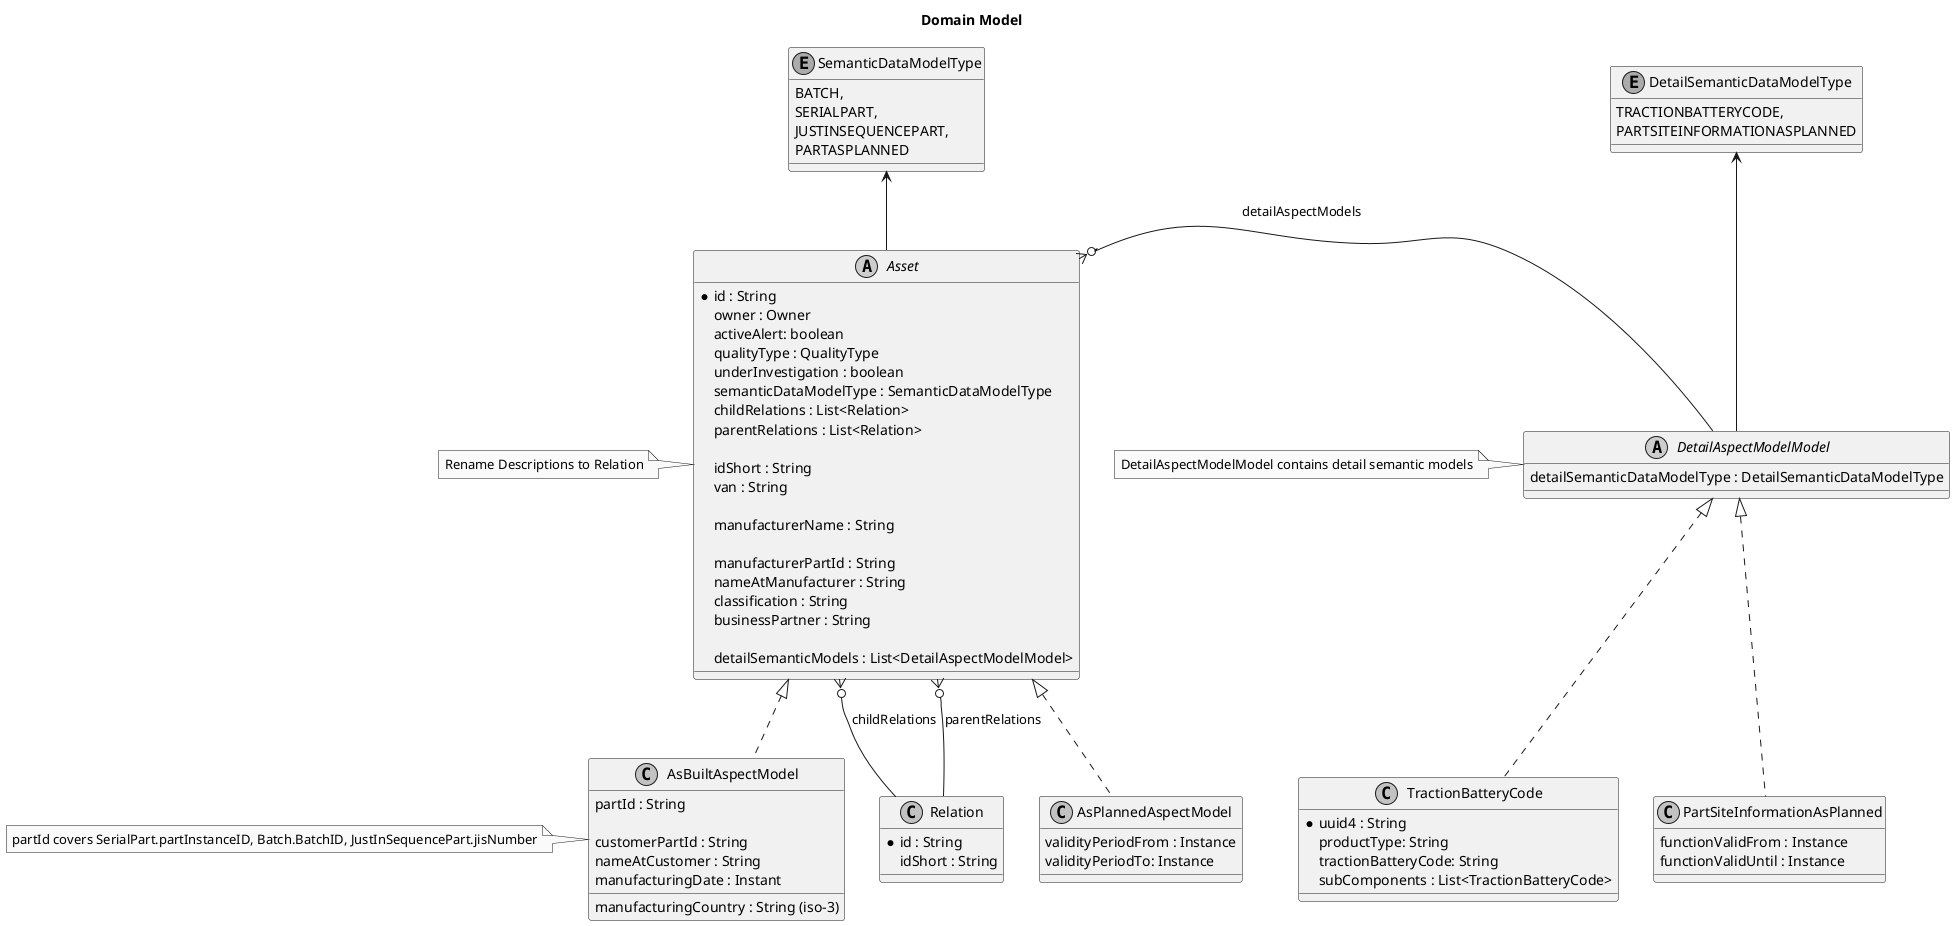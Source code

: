 @startuml

title: Domain Model
skinparam monochrome true
skinparam shadowing false

abstract Asset {
        *   id : String
        owner : Owner
        activeAlert: boolean
        qualityType : QualityType
        underInvestigation : boolean
        semanticDataModelType : SemanticDataModelType
        childRelations : List<Relation>
        parentRelations : List<Relation>

        idShort : String
        van : String

        manufacturerName : String /' BPN Lookup collection irs.bpns[] '/

        manufacturerPartId : String /' partTypeInformation.manufacturerPartId '/
        nameAtManufacturer : String /' partTypeInformation.nameAtManufacturer '/
        classification : String /' partTypeInformation.classification '/
        businessPartner : String /' BusinessPartner '/

        detailSemanticModels : List<DetailAspectModelModel>
}

note left
    Rename Descriptions to Relation
end note


abstract DetailAspectModelModel {
    detailSemanticDataModelType : DetailSemanticDataModelType
}
note left
    DetailAspectModelModel contains detail semantic models
end note


class Relation {
       *   id : String
       idShort : String
}

enum SemanticDataModelType {
    BATCH,
    SERIALPART,
    JUSTINSEQUENCEPART,
    PARTASPLANNED
}


enum DetailSemanticDataModelType {
    TRACTIONBATTERYCODE,
    PARTSITEINFORMATIONASPLANNED
}

class AsBuiltAspectModel {
    partId : String /' BatchID ,  jisNumber , partInstanceID'/

    /' specific customer attribute for asBuilt '/
    customerPartId : String
    nameAtCustomer : String
    manufacturingCountry : String (iso-3)
    manufacturingDate : Instant
}

note left
    partId covers SerialPart.partInstanceID, Batch.BatchID, JustInSequencePart.jisNumber
end note

class TractionBatteryCode {
    * uuid4 : String /' UUID ID '/
    productType: String
    tractionBatteryCode: String
    subComponents : List<TractionBatteryCode>
}

class  AsPlannedAspectModel { /' PartAsPlanned '/
/'
    1.0.0
'/
    validityPeriodFrom : Instance
    validityPeriodTo: Instance
}

class PartSiteInformationAsPlanned {
/'
    1.0.0
    Currently this is not ready for implementing - there is no specification right now.
'/
    functionValidFrom : Instance
    functionValidUntil : Instance

}


SemanticDataModelType <-- Asset
DetailSemanticDataModelType <-- DetailAspectModelModel
Asset <|.. AsBuiltAspectModel
Asset <|.. AsPlannedAspectModel

Asset }o-- Relation : childRelations
Asset }o--  Relation : parentRelations
Asset }o- DetailAspectModelModel : detailAspectModels
DetailAspectModelModel  <|.. TractionBatteryCode
DetailAspectModelModel  <|..  PartSiteInformationAsPlanned
@enduml
